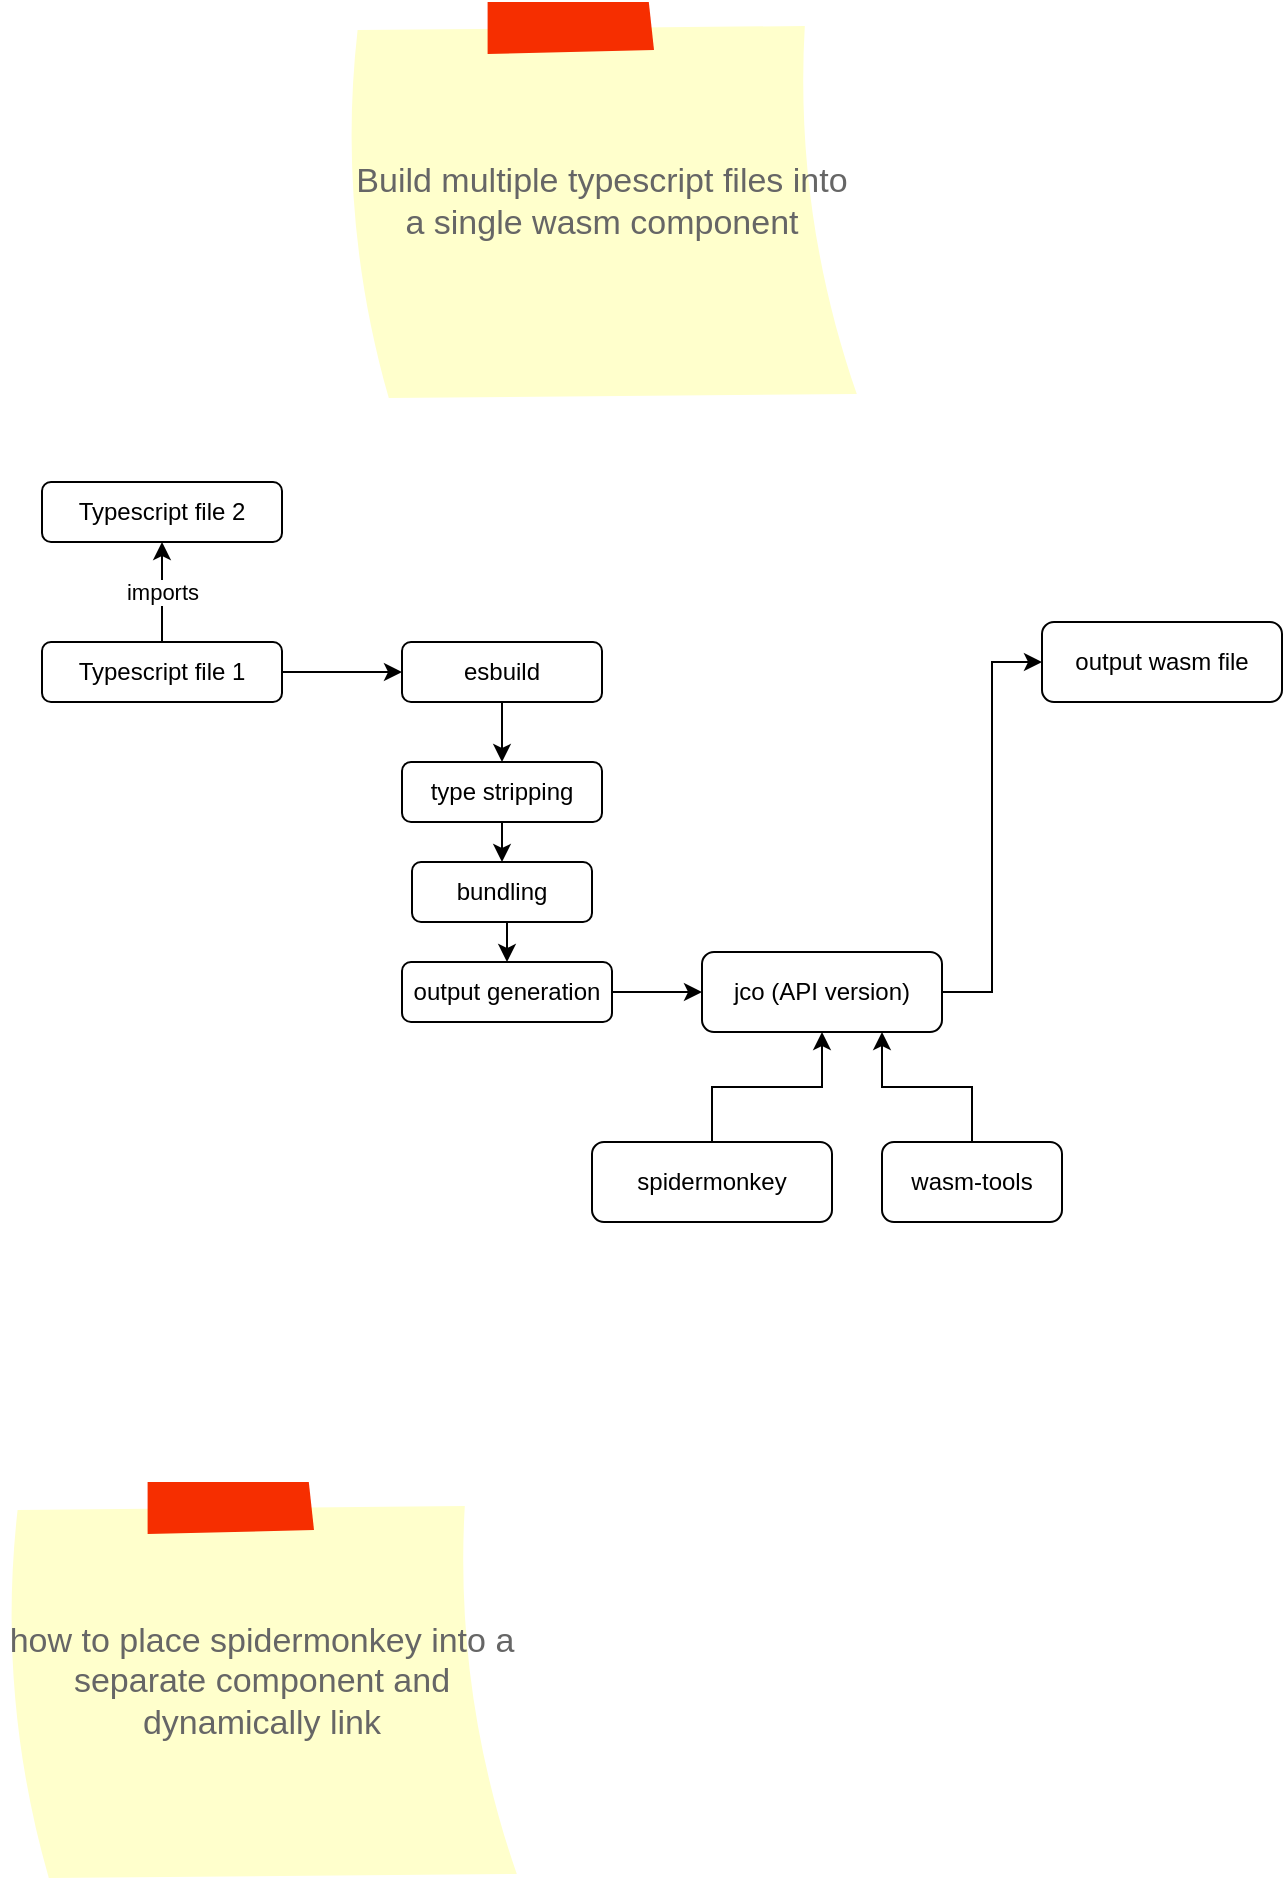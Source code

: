 <mxfile version="21.6.8" type="device">
  <diagram name="Page-1" id="N6jj-0NDrT18Jik78WQh">
    <mxGraphModel dx="1183" dy="854" grid="1" gridSize="10" guides="1" tooltips="1" connect="1" arrows="1" fold="1" page="1" pageScale="1" pageWidth="850" pageHeight="1100" math="0" shadow="0">
      <root>
        <mxCell id="0" />
        <mxCell id="1" parent="0" />
        <mxCell id="UqaHu88e98SAqbazZNeR-6" value="imports" style="edgeStyle=orthogonalEdgeStyle;rounded=0;orthogonalLoop=1;jettySize=auto;html=1;entryX=0.5;entryY=1;entryDx=0;entryDy=0;" edge="1" parent="1" source="UqaHu88e98SAqbazZNeR-4" target="UqaHu88e98SAqbazZNeR-5">
          <mxGeometry relative="1" as="geometry" />
        </mxCell>
        <mxCell id="UqaHu88e98SAqbazZNeR-10" style="edgeStyle=orthogonalEdgeStyle;rounded=0;orthogonalLoop=1;jettySize=auto;html=1;exitX=1;exitY=0.5;exitDx=0;exitDy=0;entryX=0;entryY=0.5;entryDx=0;entryDy=0;" edge="1" parent="1" source="UqaHu88e98SAqbazZNeR-4" target="UqaHu88e98SAqbazZNeR-9">
          <mxGeometry relative="1" as="geometry" />
        </mxCell>
        <mxCell id="UqaHu88e98SAqbazZNeR-4" value="Typescript file 1" style="rounded=1;whiteSpace=wrap;html=1;" vertex="1" parent="1">
          <mxGeometry x="90" y="520" width="120" height="30" as="geometry" />
        </mxCell>
        <mxCell id="UqaHu88e98SAqbazZNeR-5" value="Typescript file 2" style="rounded=1;whiteSpace=wrap;html=1;" vertex="1" parent="1">
          <mxGeometry x="90" y="440" width="120" height="30" as="geometry" />
        </mxCell>
        <mxCell id="UqaHu88e98SAqbazZNeR-19" style="edgeStyle=orthogonalEdgeStyle;rounded=0;orthogonalLoop=1;jettySize=auto;html=1;exitX=1;exitY=0.5;exitDx=0;exitDy=0;entryX=0;entryY=0.5;entryDx=0;entryDy=0;" edge="1" parent="1" source="UqaHu88e98SAqbazZNeR-7" target="UqaHu88e98SAqbazZNeR-18">
          <mxGeometry relative="1" as="geometry" />
        </mxCell>
        <mxCell id="UqaHu88e98SAqbazZNeR-7" value="jco (API version)" style="rounded=1;whiteSpace=wrap;html=1;fontStyle=0" vertex="1" parent="1">
          <mxGeometry x="420" y="675" width="120" height="40" as="geometry" />
        </mxCell>
        <mxCell id="UqaHu88e98SAqbazZNeR-22" style="edgeStyle=orthogonalEdgeStyle;rounded=0;orthogonalLoop=1;jettySize=auto;html=1;entryX=0.75;entryY=1;entryDx=0;entryDy=0;" edge="1" parent="1" source="UqaHu88e98SAqbazZNeR-8" target="UqaHu88e98SAqbazZNeR-7">
          <mxGeometry relative="1" as="geometry" />
        </mxCell>
        <mxCell id="UqaHu88e98SAqbazZNeR-8" value="wasm-tools" style="rounded=1;whiteSpace=wrap;html=1;" vertex="1" parent="1">
          <mxGeometry x="510" y="770" width="90" height="40" as="geometry" />
        </mxCell>
        <mxCell id="UqaHu88e98SAqbazZNeR-12" value="" style="edgeStyle=orthogonalEdgeStyle;rounded=0;orthogonalLoop=1;jettySize=auto;html=1;" edge="1" parent="1" source="UqaHu88e98SAqbazZNeR-9" target="UqaHu88e98SAqbazZNeR-11">
          <mxGeometry relative="1" as="geometry" />
        </mxCell>
        <mxCell id="UqaHu88e98SAqbazZNeR-9" value="esbuild" style="rounded=1;whiteSpace=wrap;html=1;" vertex="1" parent="1">
          <mxGeometry x="270" y="520" width="100" height="30" as="geometry" />
        </mxCell>
        <mxCell id="UqaHu88e98SAqbazZNeR-20" style="edgeStyle=orthogonalEdgeStyle;rounded=0;orthogonalLoop=1;jettySize=auto;html=1;exitX=0.5;exitY=1;exitDx=0;exitDy=0;entryX=0.5;entryY=0;entryDx=0;entryDy=0;" edge="1" parent="1" source="UqaHu88e98SAqbazZNeR-11" target="UqaHu88e98SAqbazZNeR-13">
          <mxGeometry relative="1" as="geometry" />
        </mxCell>
        <mxCell id="UqaHu88e98SAqbazZNeR-11" value="type stripping" style="rounded=1;whiteSpace=wrap;html=1;" vertex="1" parent="1">
          <mxGeometry x="270" y="580" width="100" height="30" as="geometry" />
        </mxCell>
        <mxCell id="UqaHu88e98SAqbazZNeR-21" style="edgeStyle=orthogonalEdgeStyle;rounded=0;orthogonalLoop=1;jettySize=auto;html=1;exitX=0.5;exitY=1;exitDx=0;exitDy=0;entryX=0.5;entryY=0;entryDx=0;entryDy=0;" edge="1" parent="1" source="UqaHu88e98SAqbazZNeR-13" target="UqaHu88e98SAqbazZNeR-14">
          <mxGeometry relative="1" as="geometry" />
        </mxCell>
        <mxCell id="UqaHu88e98SAqbazZNeR-13" value="bundling" style="rounded=1;whiteSpace=wrap;html=1;" vertex="1" parent="1">
          <mxGeometry x="275" y="630" width="90" height="30" as="geometry" />
        </mxCell>
        <mxCell id="UqaHu88e98SAqbazZNeR-15" value="" style="edgeStyle=orthogonalEdgeStyle;rounded=0;orthogonalLoop=1;jettySize=auto;html=1;" edge="1" parent="1" source="UqaHu88e98SAqbazZNeR-14" target="UqaHu88e98SAqbazZNeR-7">
          <mxGeometry relative="1" as="geometry" />
        </mxCell>
        <mxCell id="UqaHu88e98SAqbazZNeR-14" value="output generation" style="rounded=1;whiteSpace=wrap;html=1;" vertex="1" parent="1">
          <mxGeometry x="270" y="680" width="105" height="30" as="geometry" />
        </mxCell>
        <mxCell id="UqaHu88e98SAqbazZNeR-17" value="" style="edgeStyle=orthogonalEdgeStyle;rounded=0;orthogonalLoop=1;jettySize=auto;html=1;" edge="1" parent="1" source="UqaHu88e98SAqbazZNeR-16" target="UqaHu88e98SAqbazZNeR-7">
          <mxGeometry relative="1" as="geometry" />
        </mxCell>
        <mxCell id="UqaHu88e98SAqbazZNeR-16" value="spidermonkey" style="rounded=1;whiteSpace=wrap;html=1;" vertex="1" parent="1">
          <mxGeometry x="365" y="770" width="120" height="40" as="geometry" />
        </mxCell>
        <mxCell id="UqaHu88e98SAqbazZNeR-18" value="output wasm file" style="rounded=1;whiteSpace=wrap;html=1;" vertex="1" parent="1">
          <mxGeometry x="590" y="510" width="120" height="40" as="geometry" />
        </mxCell>
        <mxCell id="UqaHu88e98SAqbazZNeR-23" value="Build multiple typescript files into a single wasm component" style="strokeWidth=1;shadow=0;dashed=0;align=center;html=1;shape=mxgraph.mockup.text.stickyNote2;fontColor=#666666;mainText=;fontSize=17;whiteSpace=wrap;fillColor=#ffffcc;strokeColor=#F62E00;" vertex="1" parent="1">
          <mxGeometry x="240" y="200" width="260" height="200" as="geometry" />
        </mxCell>
        <mxCell id="UqaHu88e98SAqbazZNeR-24" value="how to place spidermonkey into a separate component and dynamically link" style="strokeWidth=1;shadow=0;dashed=0;align=center;html=1;shape=mxgraph.mockup.text.stickyNote2;fontColor=#666666;mainText=;fontSize=17;whiteSpace=wrap;fillColor=#ffffcc;strokeColor=#F62E00;" vertex="1" parent="1">
          <mxGeometry x="70" y="940" width="260" height="200" as="geometry" />
        </mxCell>
      </root>
    </mxGraphModel>
  </diagram>
</mxfile>
